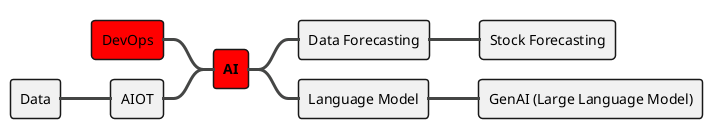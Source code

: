 @startmindmap

!theme toy
Skinparam sequenceArrowThickness 3
skinparam ParticipantPadding 7
skinparam BoxPadding 10
skinparam actorStyle awesome
skinparam LegendBorderThickness 3
skinparam backgroundColor transparent



+[#Red] **AI**
++ Data Forecasting
+++ Stock Forecasting
++ Language Model
+++ GenAI (Large Language Model)
--[#Red] DevOps
-- AIOT
--- Data
@endmindmap
